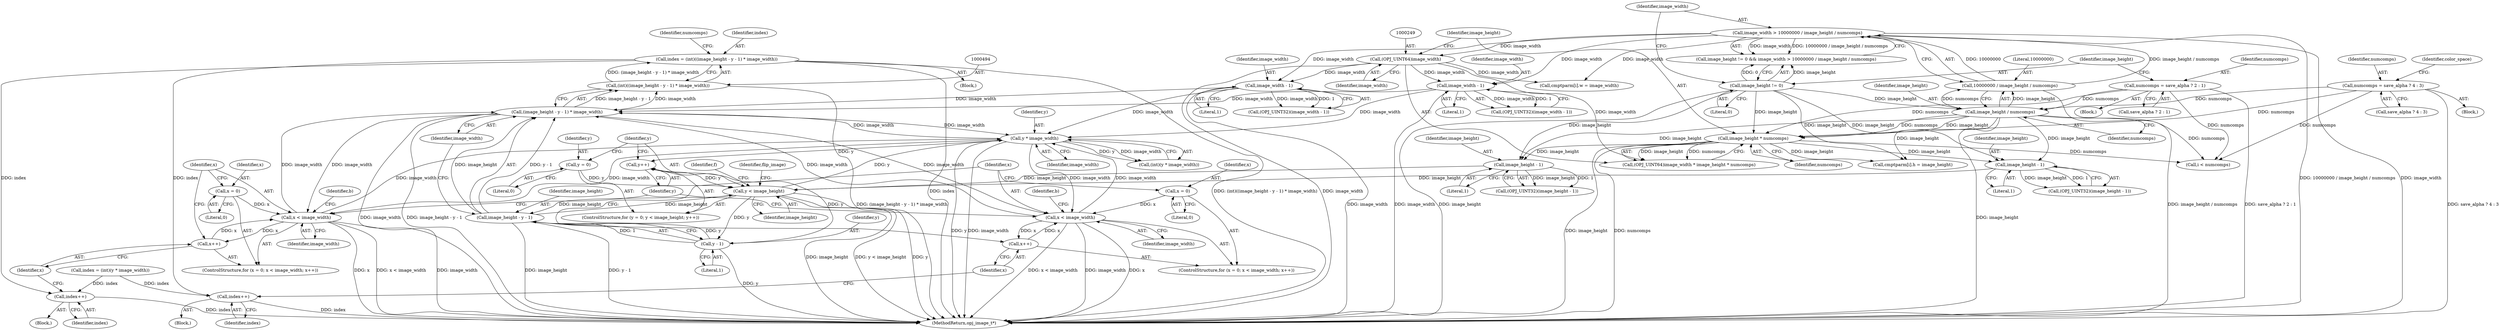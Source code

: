 digraph "0_openjpeg_2cd30c2b06ce332dede81cccad8b334cde997281_1@integer" {
"1000491" [label="(Call,index = (int)((image_height - y - 1) * image_width))"];
"1000493" [label="(Call,(int)((image_height - y - 1) * image_width))"];
"1000495" [label="(Call,(image_height - y - 1) * image_width)"];
"1000496" [label="(Call,image_height - y - 1)"];
"1000481" [label="(Call,y < image_height)"];
"1000478" [label="(Call,y = 0)"];
"1000484" [label="(Call,y++)"];
"1000508" [label="(Call,y * image_width)"];
"1000628" [label="(Call,x < image_width)"];
"1000625" [label="(Call,x = 0)"];
"1000631" [label="(Call,x++)"];
"1000435" [label="(Call,image_width - 1)"];
"1000235" [label="(Call,image_width > 10000000 / image_height / numcomps)"];
"1000237" [label="(Call,10000000 / image_height / numcomps)"];
"1000239" [label="(Call,image_height / numcomps)"];
"1000232" [label="(Call,image_height != 0)"];
"1000213" [label="(Call,numcomps = save_alpha ? 2 : 1)"];
"1000221" [label="(Call,numcomps = save_alpha ? 4 : 3)"];
"1000248" [label="(Call,(OPJ_UINT64)image_width)"];
"1000520" [label="(Call,x < image_width)"];
"1000523" [label="(Call,x++)"];
"1000517" [label="(Call,x = 0)"];
"1000420" [label="(Call,image_width - 1)"];
"1000498" [label="(Call,y - 1)"];
"1000470" [label="(Call,image_height - 1)"];
"1000251" [label="(Call,image_height * numcomps)"];
"1000455" [label="(Call,image_height - 1)"];
"1000616" [label="(Call,index++)"];
"1000754" [label="(Call,index++)"];
"1000457" [label="(Literal,1)"];
"1000253" [label="(Identifier,numcomps)"];
"1000481" [label="(Call,y < image_height)"];
"1000251" [label="(Call,image_height * numcomps)"];
"1000520" [label="(Call,x < image_width)"];
"1000484" [label="(Call,y++)"];
"1000631" [label="(Call,x++)"];
"1000436" [label="(Identifier,image_width)"];
"1000524" [label="(Identifier,x)"];
"1000422" [label="(Literal,1)"];
"1000630" [label="(Identifier,image_width)"];
"1000533" [label="(Identifier,b)"];
"1000418" [label="(Call,(OPJ_UINT32)(image_width - 1))"];
"1000435" [label="(Call,image_width - 1)"];
"1000453" [label="(Call,(OPJ_UINT32)(image_height - 1))"];
"1000522" [label="(Identifier,image_width)"];
"1000627" [label="(Literal,0)"];
"1000497" [label="(Identifier,image_height)"];
"1000209" [label="(Block,)"];
"1000485" [label="(Identifier,y)"];
"1000755" [label="(Identifier,index)"];
"1000231" [label="(Call,image_height != 0 && image_width > 10000000 / image_height / numcomps)"];
"1000493" [label="(Call,(int)((image_height - y - 1) * image_width))"];
"1000483" [label="(Identifier,image_height)"];
"1000501" [label="(Identifier,image_width)"];
"1000489" [label="(Identifier,flip_image)"];
"1000250" [label="(Identifier,image_width)"];
"1000766" [label="(MethodReturn,opj_image_t*)"];
"1000491" [label="(Call,index = (int)((image_height - y - 1) * image_width))"];
"1000633" [label="(Block,)"];
"1000500" [label="(Literal,1)"];
"1000311" [label="(Call,i < numcomps)"];
"1000477" [label="(ControlStructure,for (y = 0; y < image_height; y++))"];
"1000235" [label="(Call,image_width > 10000000 / image_height / numcomps)"];
"1000518" [label="(Identifier,x)"];
"1000480" [label="(Literal,0)"];
"1000754" [label="(Call,index++)"];
"1000499" [label="(Identifier,y)"];
"1000471" [label="(Identifier,image_height)"];
"1000248" [label="(Call,(OPJ_UINT64)image_width)"];
"1000472" [label="(Literal,1)"];
"1000626" [label="(Identifier,x)"];
"1000513" [label="(Identifier,numcomps)"];
"1000214" [label="(Identifier,numcomps)"];
"1000642" [label="(Identifier,b)"];
"1000232" [label="(Call,image_height != 0)"];
"1000468" [label="(Call,(OPJ_UINT32)(image_height - 1))"];
"1000519" [label="(Literal,0)"];
"1000629" [label="(Identifier,x)"];
"1000616" [label="(Call,index++)"];
"1000363" [label="(Call,cmptparm[i].h = image_height)"];
"1000420" [label="(Call,image_width - 1)"];
"1000504" [label="(Call,index = (int)(y * image_width))"];
"1000247" [label="(Call,(OPJ_UINT64)image_width * image_height * numcomps)"];
"1000240" [label="(Identifier,image_height)"];
"1000237" [label="(Call,10000000 / image_height / numcomps)"];
"1000525" [label="(Block,)"];
"1000617" [label="(Identifier,index)"];
"1000215" [label="(Call,save_alpha ? 2 : 1)"];
"1000252" [label="(Identifier,image_height)"];
"1000517" [label="(Call,x = 0)"];
"1000470" [label="(Call,image_height - 1)"];
"1000456" [label="(Identifier,image_height)"];
"1000222" [label="(Identifier,numcomps)"];
"1000506" [label="(Call,(int)(y * image_width))"];
"1000628" [label="(Call,x < image_width)"];
"1000492" [label="(Identifier,index)"];
"1000239" [label="(Call,image_height / numcomps)"];
"1000624" [label="(ControlStructure,for (x = 0; x < image_width; x++))"];
"1000221" [label="(Call,numcomps = save_alpha ? 4 : 3)"];
"1000213" [label="(Call,numcomps = save_alpha ? 2 : 1)"];
"1000498" [label="(Call,y - 1)"];
"1000478" [label="(Call,y = 0)"];
"1000482" [label="(Identifier,y)"];
"1000510" [label="(Identifier,image_width)"];
"1000495" [label="(Call,(image_height - y - 1) * image_width)"];
"1000516" [label="(ControlStructure,for (x = 0; x < image_width; x++))"];
"1000455" [label="(Call,image_height - 1)"];
"1000509" [label="(Identifier,y)"];
"1000479" [label="(Identifier,y)"];
"1000437" [label="(Literal,1)"];
"1000356" [label="(Call,cmptparm[i].w = image_width)"];
"1000241" [label="(Identifier,numcomps)"];
"1000220" [label="(Block,)"];
"1000521" [label="(Identifier,x)"];
"1000433" [label="(Call,(OPJ_UINT32)(image_width - 1))"];
"1000496" [label="(Call,image_height - y - 1)"];
"1000763" [label="(Identifier,f)"];
"1000236" [label="(Identifier,image_width)"];
"1000233" [label="(Identifier,image_height)"];
"1000632" [label="(Identifier,x)"];
"1000490" [label="(Block,)"];
"1000523" [label="(Call,x++)"];
"1000228" [label="(Identifier,color_space)"];
"1000421" [label="(Identifier,image_width)"];
"1000223" [label="(Call,save_alpha ? 4 : 3)"];
"1000238" [label="(Literal,10000000)"];
"1000625" [label="(Call,x = 0)"];
"1000234" [label="(Literal,0)"];
"1000508" [label="(Call,y * image_width)"];
"1000491" -> "1000490"  [label="AST: "];
"1000491" -> "1000493"  [label="CFG: "];
"1000492" -> "1000491"  [label="AST: "];
"1000493" -> "1000491"  [label="AST: "];
"1000513" -> "1000491"  [label="CFG: "];
"1000491" -> "1000766"  [label="DDG: (int)((image_height - y - 1) * image_width)"];
"1000491" -> "1000766"  [label="DDG: index"];
"1000493" -> "1000491"  [label="DDG: (image_height - y - 1) * image_width"];
"1000491" -> "1000616"  [label="DDG: index"];
"1000491" -> "1000754"  [label="DDG: index"];
"1000493" -> "1000495"  [label="CFG: "];
"1000494" -> "1000493"  [label="AST: "];
"1000495" -> "1000493"  [label="AST: "];
"1000493" -> "1000766"  [label="DDG: (image_height - y - 1) * image_width"];
"1000495" -> "1000493"  [label="DDG: image_height - y - 1"];
"1000495" -> "1000493"  [label="DDG: image_width"];
"1000495" -> "1000501"  [label="CFG: "];
"1000496" -> "1000495"  [label="AST: "];
"1000501" -> "1000495"  [label="AST: "];
"1000495" -> "1000766"  [label="DDG: image_height - y - 1"];
"1000495" -> "1000766"  [label="DDG: image_width"];
"1000496" -> "1000495"  [label="DDG: image_height"];
"1000496" -> "1000495"  [label="DDG: y - 1"];
"1000628" -> "1000495"  [label="DDG: image_width"];
"1000435" -> "1000495"  [label="DDG: image_width"];
"1000520" -> "1000495"  [label="DDG: image_width"];
"1000420" -> "1000495"  [label="DDG: image_width"];
"1000508" -> "1000495"  [label="DDG: image_width"];
"1000495" -> "1000508"  [label="DDG: image_width"];
"1000495" -> "1000520"  [label="DDG: image_width"];
"1000495" -> "1000628"  [label="DDG: image_width"];
"1000496" -> "1000498"  [label="CFG: "];
"1000497" -> "1000496"  [label="AST: "];
"1000498" -> "1000496"  [label="AST: "];
"1000501" -> "1000496"  [label="CFG: "];
"1000496" -> "1000766"  [label="DDG: y - 1"];
"1000496" -> "1000766"  [label="DDG: image_height"];
"1000496" -> "1000481"  [label="DDG: image_height"];
"1000481" -> "1000496"  [label="DDG: image_height"];
"1000498" -> "1000496"  [label="DDG: y"];
"1000498" -> "1000496"  [label="DDG: 1"];
"1000481" -> "1000477"  [label="AST: "];
"1000481" -> "1000483"  [label="CFG: "];
"1000482" -> "1000481"  [label="AST: "];
"1000483" -> "1000481"  [label="AST: "];
"1000489" -> "1000481"  [label="CFG: "];
"1000763" -> "1000481"  [label="CFG: "];
"1000481" -> "1000766"  [label="DDG: image_height"];
"1000481" -> "1000766"  [label="DDG: y < image_height"];
"1000481" -> "1000766"  [label="DDG: y"];
"1000478" -> "1000481"  [label="DDG: y"];
"1000484" -> "1000481"  [label="DDG: y"];
"1000470" -> "1000481"  [label="DDG: image_height"];
"1000455" -> "1000481"  [label="DDG: image_height"];
"1000481" -> "1000498"  [label="DDG: y"];
"1000481" -> "1000508"  [label="DDG: y"];
"1000478" -> "1000477"  [label="AST: "];
"1000478" -> "1000480"  [label="CFG: "];
"1000479" -> "1000478"  [label="AST: "];
"1000480" -> "1000478"  [label="AST: "];
"1000482" -> "1000478"  [label="CFG: "];
"1000484" -> "1000477"  [label="AST: "];
"1000484" -> "1000485"  [label="CFG: "];
"1000485" -> "1000484"  [label="AST: "];
"1000482" -> "1000484"  [label="CFG: "];
"1000508" -> "1000484"  [label="DDG: y"];
"1000498" -> "1000484"  [label="DDG: y"];
"1000508" -> "1000506"  [label="AST: "];
"1000508" -> "1000510"  [label="CFG: "];
"1000509" -> "1000508"  [label="AST: "];
"1000510" -> "1000508"  [label="AST: "];
"1000506" -> "1000508"  [label="CFG: "];
"1000508" -> "1000766"  [label="DDG: y"];
"1000508" -> "1000766"  [label="DDG: image_width"];
"1000508" -> "1000506"  [label="DDG: y"];
"1000508" -> "1000506"  [label="DDG: image_width"];
"1000628" -> "1000508"  [label="DDG: image_width"];
"1000435" -> "1000508"  [label="DDG: image_width"];
"1000520" -> "1000508"  [label="DDG: image_width"];
"1000420" -> "1000508"  [label="DDG: image_width"];
"1000508" -> "1000520"  [label="DDG: image_width"];
"1000508" -> "1000628"  [label="DDG: image_width"];
"1000628" -> "1000624"  [label="AST: "];
"1000628" -> "1000630"  [label="CFG: "];
"1000629" -> "1000628"  [label="AST: "];
"1000630" -> "1000628"  [label="AST: "];
"1000642" -> "1000628"  [label="CFG: "];
"1000485" -> "1000628"  [label="CFG: "];
"1000628" -> "1000766"  [label="DDG: image_width"];
"1000628" -> "1000766"  [label="DDG: x"];
"1000628" -> "1000766"  [label="DDG: x < image_width"];
"1000625" -> "1000628"  [label="DDG: x"];
"1000631" -> "1000628"  [label="DDG: x"];
"1000628" -> "1000631"  [label="DDG: x"];
"1000625" -> "1000624"  [label="AST: "];
"1000625" -> "1000627"  [label="CFG: "];
"1000626" -> "1000625"  [label="AST: "];
"1000627" -> "1000625"  [label="AST: "];
"1000629" -> "1000625"  [label="CFG: "];
"1000631" -> "1000624"  [label="AST: "];
"1000631" -> "1000632"  [label="CFG: "];
"1000632" -> "1000631"  [label="AST: "];
"1000629" -> "1000631"  [label="CFG: "];
"1000435" -> "1000433"  [label="AST: "];
"1000435" -> "1000437"  [label="CFG: "];
"1000436" -> "1000435"  [label="AST: "];
"1000437" -> "1000435"  [label="AST: "];
"1000433" -> "1000435"  [label="CFG: "];
"1000435" -> "1000766"  [label="DDG: image_width"];
"1000435" -> "1000433"  [label="DDG: image_width"];
"1000435" -> "1000433"  [label="DDG: 1"];
"1000235" -> "1000435"  [label="DDG: image_width"];
"1000248" -> "1000435"  [label="DDG: image_width"];
"1000235" -> "1000231"  [label="AST: "];
"1000235" -> "1000237"  [label="CFG: "];
"1000236" -> "1000235"  [label="AST: "];
"1000237" -> "1000235"  [label="AST: "];
"1000231" -> "1000235"  [label="CFG: "];
"1000235" -> "1000766"  [label="DDG: 10000000 / image_height / numcomps"];
"1000235" -> "1000766"  [label="DDG: image_width"];
"1000235" -> "1000231"  [label="DDG: image_width"];
"1000235" -> "1000231"  [label="DDG: 10000000 / image_height / numcomps"];
"1000237" -> "1000235"  [label="DDG: 10000000"];
"1000237" -> "1000235"  [label="DDG: image_height / numcomps"];
"1000235" -> "1000248"  [label="DDG: image_width"];
"1000235" -> "1000356"  [label="DDG: image_width"];
"1000235" -> "1000420"  [label="DDG: image_width"];
"1000237" -> "1000239"  [label="CFG: "];
"1000238" -> "1000237"  [label="AST: "];
"1000239" -> "1000237"  [label="AST: "];
"1000237" -> "1000766"  [label="DDG: image_height / numcomps"];
"1000239" -> "1000237"  [label="DDG: image_height"];
"1000239" -> "1000237"  [label="DDG: numcomps"];
"1000239" -> "1000241"  [label="CFG: "];
"1000240" -> "1000239"  [label="AST: "];
"1000241" -> "1000239"  [label="AST: "];
"1000239" -> "1000766"  [label="DDG: image_height"];
"1000232" -> "1000239"  [label="DDG: image_height"];
"1000213" -> "1000239"  [label="DDG: numcomps"];
"1000221" -> "1000239"  [label="DDG: numcomps"];
"1000239" -> "1000251"  [label="DDG: image_height"];
"1000239" -> "1000251"  [label="DDG: numcomps"];
"1000239" -> "1000311"  [label="DDG: numcomps"];
"1000239" -> "1000363"  [label="DDG: image_height"];
"1000239" -> "1000455"  [label="DDG: image_height"];
"1000239" -> "1000470"  [label="DDG: image_height"];
"1000232" -> "1000231"  [label="AST: "];
"1000232" -> "1000234"  [label="CFG: "];
"1000233" -> "1000232"  [label="AST: "];
"1000234" -> "1000232"  [label="AST: "];
"1000236" -> "1000232"  [label="CFG: "];
"1000231" -> "1000232"  [label="CFG: "];
"1000232" -> "1000766"  [label="DDG: image_height"];
"1000232" -> "1000231"  [label="DDG: image_height"];
"1000232" -> "1000231"  [label="DDG: 0"];
"1000232" -> "1000251"  [label="DDG: image_height"];
"1000232" -> "1000363"  [label="DDG: image_height"];
"1000232" -> "1000455"  [label="DDG: image_height"];
"1000232" -> "1000470"  [label="DDG: image_height"];
"1000213" -> "1000209"  [label="AST: "];
"1000213" -> "1000215"  [label="CFG: "];
"1000214" -> "1000213"  [label="AST: "];
"1000215" -> "1000213"  [label="AST: "];
"1000233" -> "1000213"  [label="CFG: "];
"1000213" -> "1000766"  [label="DDG: save_alpha ? 2 : 1"];
"1000213" -> "1000251"  [label="DDG: numcomps"];
"1000213" -> "1000311"  [label="DDG: numcomps"];
"1000221" -> "1000220"  [label="AST: "];
"1000221" -> "1000223"  [label="CFG: "];
"1000222" -> "1000221"  [label="AST: "];
"1000223" -> "1000221"  [label="AST: "];
"1000228" -> "1000221"  [label="CFG: "];
"1000221" -> "1000766"  [label="DDG: save_alpha ? 4 : 3"];
"1000221" -> "1000251"  [label="DDG: numcomps"];
"1000221" -> "1000311"  [label="DDG: numcomps"];
"1000248" -> "1000247"  [label="AST: "];
"1000248" -> "1000250"  [label="CFG: "];
"1000249" -> "1000248"  [label="AST: "];
"1000250" -> "1000248"  [label="AST: "];
"1000252" -> "1000248"  [label="CFG: "];
"1000248" -> "1000766"  [label="DDG: image_width"];
"1000248" -> "1000247"  [label="DDG: image_width"];
"1000248" -> "1000356"  [label="DDG: image_width"];
"1000248" -> "1000420"  [label="DDG: image_width"];
"1000520" -> "1000516"  [label="AST: "];
"1000520" -> "1000522"  [label="CFG: "];
"1000521" -> "1000520"  [label="AST: "];
"1000522" -> "1000520"  [label="AST: "];
"1000533" -> "1000520"  [label="CFG: "];
"1000485" -> "1000520"  [label="CFG: "];
"1000520" -> "1000766"  [label="DDG: x < image_width"];
"1000520" -> "1000766"  [label="DDG: image_width"];
"1000520" -> "1000766"  [label="DDG: x"];
"1000523" -> "1000520"  [label="DDG: x"];
"1000517" -> "1000520"  [label="DDG: x"];
"1000520" -> "1000523"  [label="DDG: x"];
"1000523" -> "1000516"  [label="AST: "];
"1000523" -> "1000524"  [label="CFG: "];
"1000524" -> "1000523"  [label="AST: "];
"1000521" -> "1000523"  [label="CFG: "];
"1000517" -> "1000516"  [label="AST: "];
"1000517" -> "1000519"  [label="CFG: "];
"1000518" -> "1000517"  [label="AST: "];
"1000519" -> "1000517"  [label="AST: "];
"1000521" -> "1000517"  [label="CFG: "];
"1000420" -> "1000418"  [label="AST: "];
"1000420" -> "1000422"  [label="CFG: "];
"1000421" -> "1000420"  [label="AST: "];
"1000422" -> "1000420"  [label="AST: "];
"1000418" -> "1000420"  [label="CFG: "];
"1000420" -> "1000766"  [label="DDG: image_width"];
"1000420" -> "1000418"  [label="DDG: image_width"];
"1000420" -> "1000418"  [label="DDG: 1"];
"1000498" -> "1000500"  [label="CFG: "];
"1000499" -> "1000498"  [label="AST: "];
"1000500" -> "1000498"  [label="AST: "];
"1000498" -> "1000766"  [label="DDG: y"];
"1000470" -> "1000468"  [label="AST: "];
"1000470" -> "1000472"  [label="CFG: "];
"1000471" -> "1000470"  [label="AST: "];
"1000472" -> "1000470"  [label="AST: "];
"1000468" -> "1000470"  [label="CFG: "];
"1000470" -> "1000468"  [label="DDG: image_height"];
"1000470" -> "1000468"  [label="DDG: 1"];
"1000251" -> "1000470"  [label="DDG: image_height"];
"1000251" -> "1000247"  [label="AST: "];
"1000251" -> "1000253"  [label="CFG: "];
"1000252" -> "1000251"  [label="AST: "];
"1000253" -> "1000251"  [label="AST: "];
"1000247" -> "1000251"  [label="CFG: "];
"1000251" -> "1000766"  [label="DDG: numcomps"];
"1000251" -> "1000766"  [label="DDG: image_height"];
"1000251" -> "1000247"  [label="DDG: image_height"];
"1000251" -> "1000247"  [label="DDG: numcomps"];
"1000251" -> "1000311"  [label="DDG: numcomps"];
"1000251" -> "1000363"  [label="DDG: image_height"];
"1000251" -> "1000455"  [label="DDG: image_height"];
"1000455" -> "1000453"  [label="AST: "];
"1000455" -> "1000457"  [label="CFG: "];
"1000456" -> "1000455"  [label="AST: "];
"1000457" -> "1000455"  [label="AST: "];
"1000453" -> "1000455"  [label="CFG: "];
"1000455" -> "1000453"  [label="DDG: image_height"];
"1000455" -> "1000453"  [label="DDG: 1"];
"1000616" -> "1000525"  [label="AST: "];
"1000616" -> "1000617"  [label="CFG: "];
"1000617" -> "1000616"  [label="AST: "];
"1000524" -> "1000616"  [label="CFG: "];
"1000616" -> "1000766"  [label="DDG: index"];
"1000504" -> "1000616"  [label="DDG: index"];
"1000754" -> "1000633"  [label="AST: "];
"1000754" -> "1000755"  [label="CFG: "];
"1000755" -> "1000754"  [label="AST: "];
"1000632" -> "1000754"  [label="CFG: "];
"1000754" -> "1000766"  [label="DDG: index"];
"1000504" -> "1000754"  [label="DDG: index"];
}
